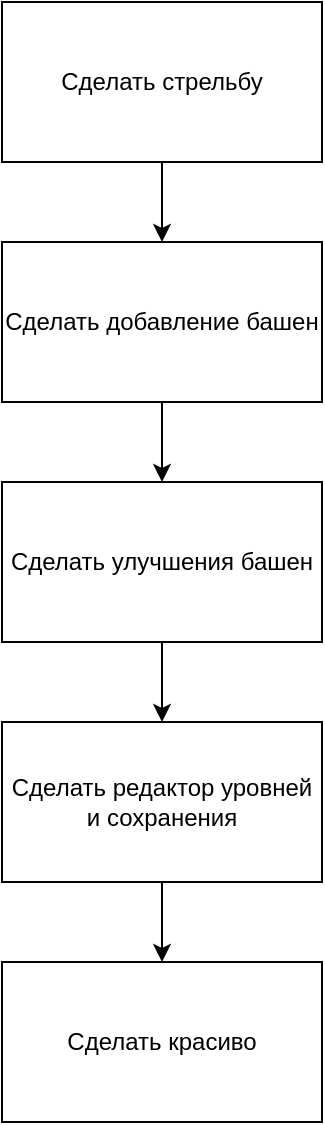 <mxfile version="12.6.6" type="device"><diagram id="awmzFqxMcjHiPCz18KRZ" name="Page-1"><mxGraphModel dx="1471" dy="727" grid="1" gridSize="10" guides="1" tooltips="1" connect="1" arrows="1" fold="1" page="1" pageScale="1" pageWidth="3000" pageHeight="700" math="0" shadow="0"><root><mxCell id="0"/><mxCell id="1" parent="0"/><mxCell id="aBJv0VyvYeLegPycdD6P-1" value="" style="rounded=0;whiteSpace=wrap;html=1;" vertex="1" parent="1"><mxGeometry x="560" y="40" width="160" height="80" as="geometry"/></mxCell><mxCell id="aBJv0VyvYeLegPycdD6P-9" style="edgeStyle=orthogonalEdgeStyle;rounded=0;orthogonalLoop=1;jettySize=auto;html=1;entryX=0.5;entryY=0;entryDx=0;entryDy=0;" edge="1" parent="1" source="aBJv0VyvYeLegPycdD6P-2" target="aBJv0VyvYeLegPycdD6P-4"><mxGeometry relative="1" as="geometry"/></mxCell><mxCell id="aBJv0VyvYeLegPycdD6P-2" value="Сделать стрельбу" style="text;html=1;strokeColor=none;fillColor=none;align=center;verticalAlign=middle;whiteSpace=wrap;rounded=0;" vertex="1" parent="1"><mxGeometry x="560" y="40" width="160" height="80" as="geometry"/></mxCell><mxCell id="aBJv0VyvYeLegPycdD6P-3" value="" style="rounded=0;whiteSpace=wrap;html=1;" vertex="1" parent="1"><mxGeometry x="560" y="160" width="160" height="80" as="geometry"/></mxCell><mxCell id="aBJv0VyvYeLegPycdD6P-10" style="edgeStyle=orthogonalEdgeStyle;rounded=0;orthogonalLoop=1;jettySize=auto;html=1;entryX=0.5;entryY=0;entryDx=0;entryDy=0;" edge="1" parent="1" source="aBJv0VyvYeLegPycdD6P-4" target="aBJv0VyvYeLegPycdD6P-6"><mxGeometry relative="1" as="geometry"/></mxCell><mxCell id="aBJv0VyvYeLegPycdD6P-4" value="Сделать добавление башен" style="text;html=1;strokeColor=none;fillColor=none;align=center;verticalAlign=middle;whiteSpace=wrap;rounded=0;" vertex="1" parent="1"><mxGeometry x="560" y="160" width="160" height="80" as="geometry"/></mxCell><mxCell id="aBJv0VyvYeLegPycdD6P-5" value="" style="rounded=0;whiteSpace=wrap;html=1;" vertex="1" parent="1"><mxGeometry x="560" y="280" width="160" height="80" as="geometry"/></mxCell><mxCell id="aBJv0VyvYeLegPycdD6P-11" style="edgeStyle=orthogonalEdgeStyle;rounded=0;orthogonalLoop=1;jettySize=auto;html=1;entryX=0.5;entryY=0;entryDx=0;entryDy=0;" edge="1" parent="1" source="aBJv0VyvYeLegPycdD6P-6" target="aBJv0VyvYeLegPycdD6P-8"><mxGeometry relative="1" as="geometry"/></mxCell><mxCell id="aBJv0VyvYeLegPycdD6P-6" value="Сделать улучшения башен" style="text;html=1;strokeColor=none;fillColor=none;align=center;verticalAlign=middle;whiteSpace=wrap;rounded=0;" vertex="1" parent="1"><mxGeometry x="560" y="280" width="160" height="80" as="geometry"/></mxCell><mxCell id="aBJv0VyvYeLegPycdD6P-7" value="" style="rounded=0;whiteSpace=wrap;html=1;" vertex="1" parent="1"><mxGeometry x="560" y="400" width="160" height="80" as="geometry"/></mxCell><mxCell id="aBJv0VyvYeLegPycdD6P-14" style="edgeStyle=orthogonalEdgeStyle;rounded=0;orthogonalLoop=1;jettySize=auto;html=1;entryX=0.5;entryY=0;entryDx=0;entryDy=0;" edge="1" parent="1" source="aBJv0VyvYeLegPycdD6P-8" target="aBJv0VyvYeLegPycdD6P-13"><mxGeometry relative="1" as="geometry"/></mxCell><mxCell id="aBJv0VyvYeLegPycdD6P-8" value="Сделать редактор уровней и сохранения" style="text;html=1;strokeColor=none;fillColor=none;align=center;verticalAlign=middle;whiteSpace=wrap;rounded=0;" vertex="1" parent="1"><mxGeometry x="560" y="400" width="160" height="80" as="geometry"/></mxCell><mxCell id="aBJv0VyvYeLegPycdD6P-12" value="" style="rounded=0;whiteSpace=wrap;html=1;" vertex="1" parent="1"><mxGeometry x="560" y="520" width="160" height="80" as="geometry"/></mxCell><mxCell id="aBJv0VyvYeLegPycdD6P-13" value="Сделать красиво" style="text;html=1;strokeColor=none;fillColor=none;align=center;verticalAlign=middle;whiteSpace=wrap;rounded=0;" vertex="1" parent="1"><mxGeometry x="560" y="520" width="160" height="80" as="geometry"/></mxCell></root></mxGraphModel></diagram></mxfile>
